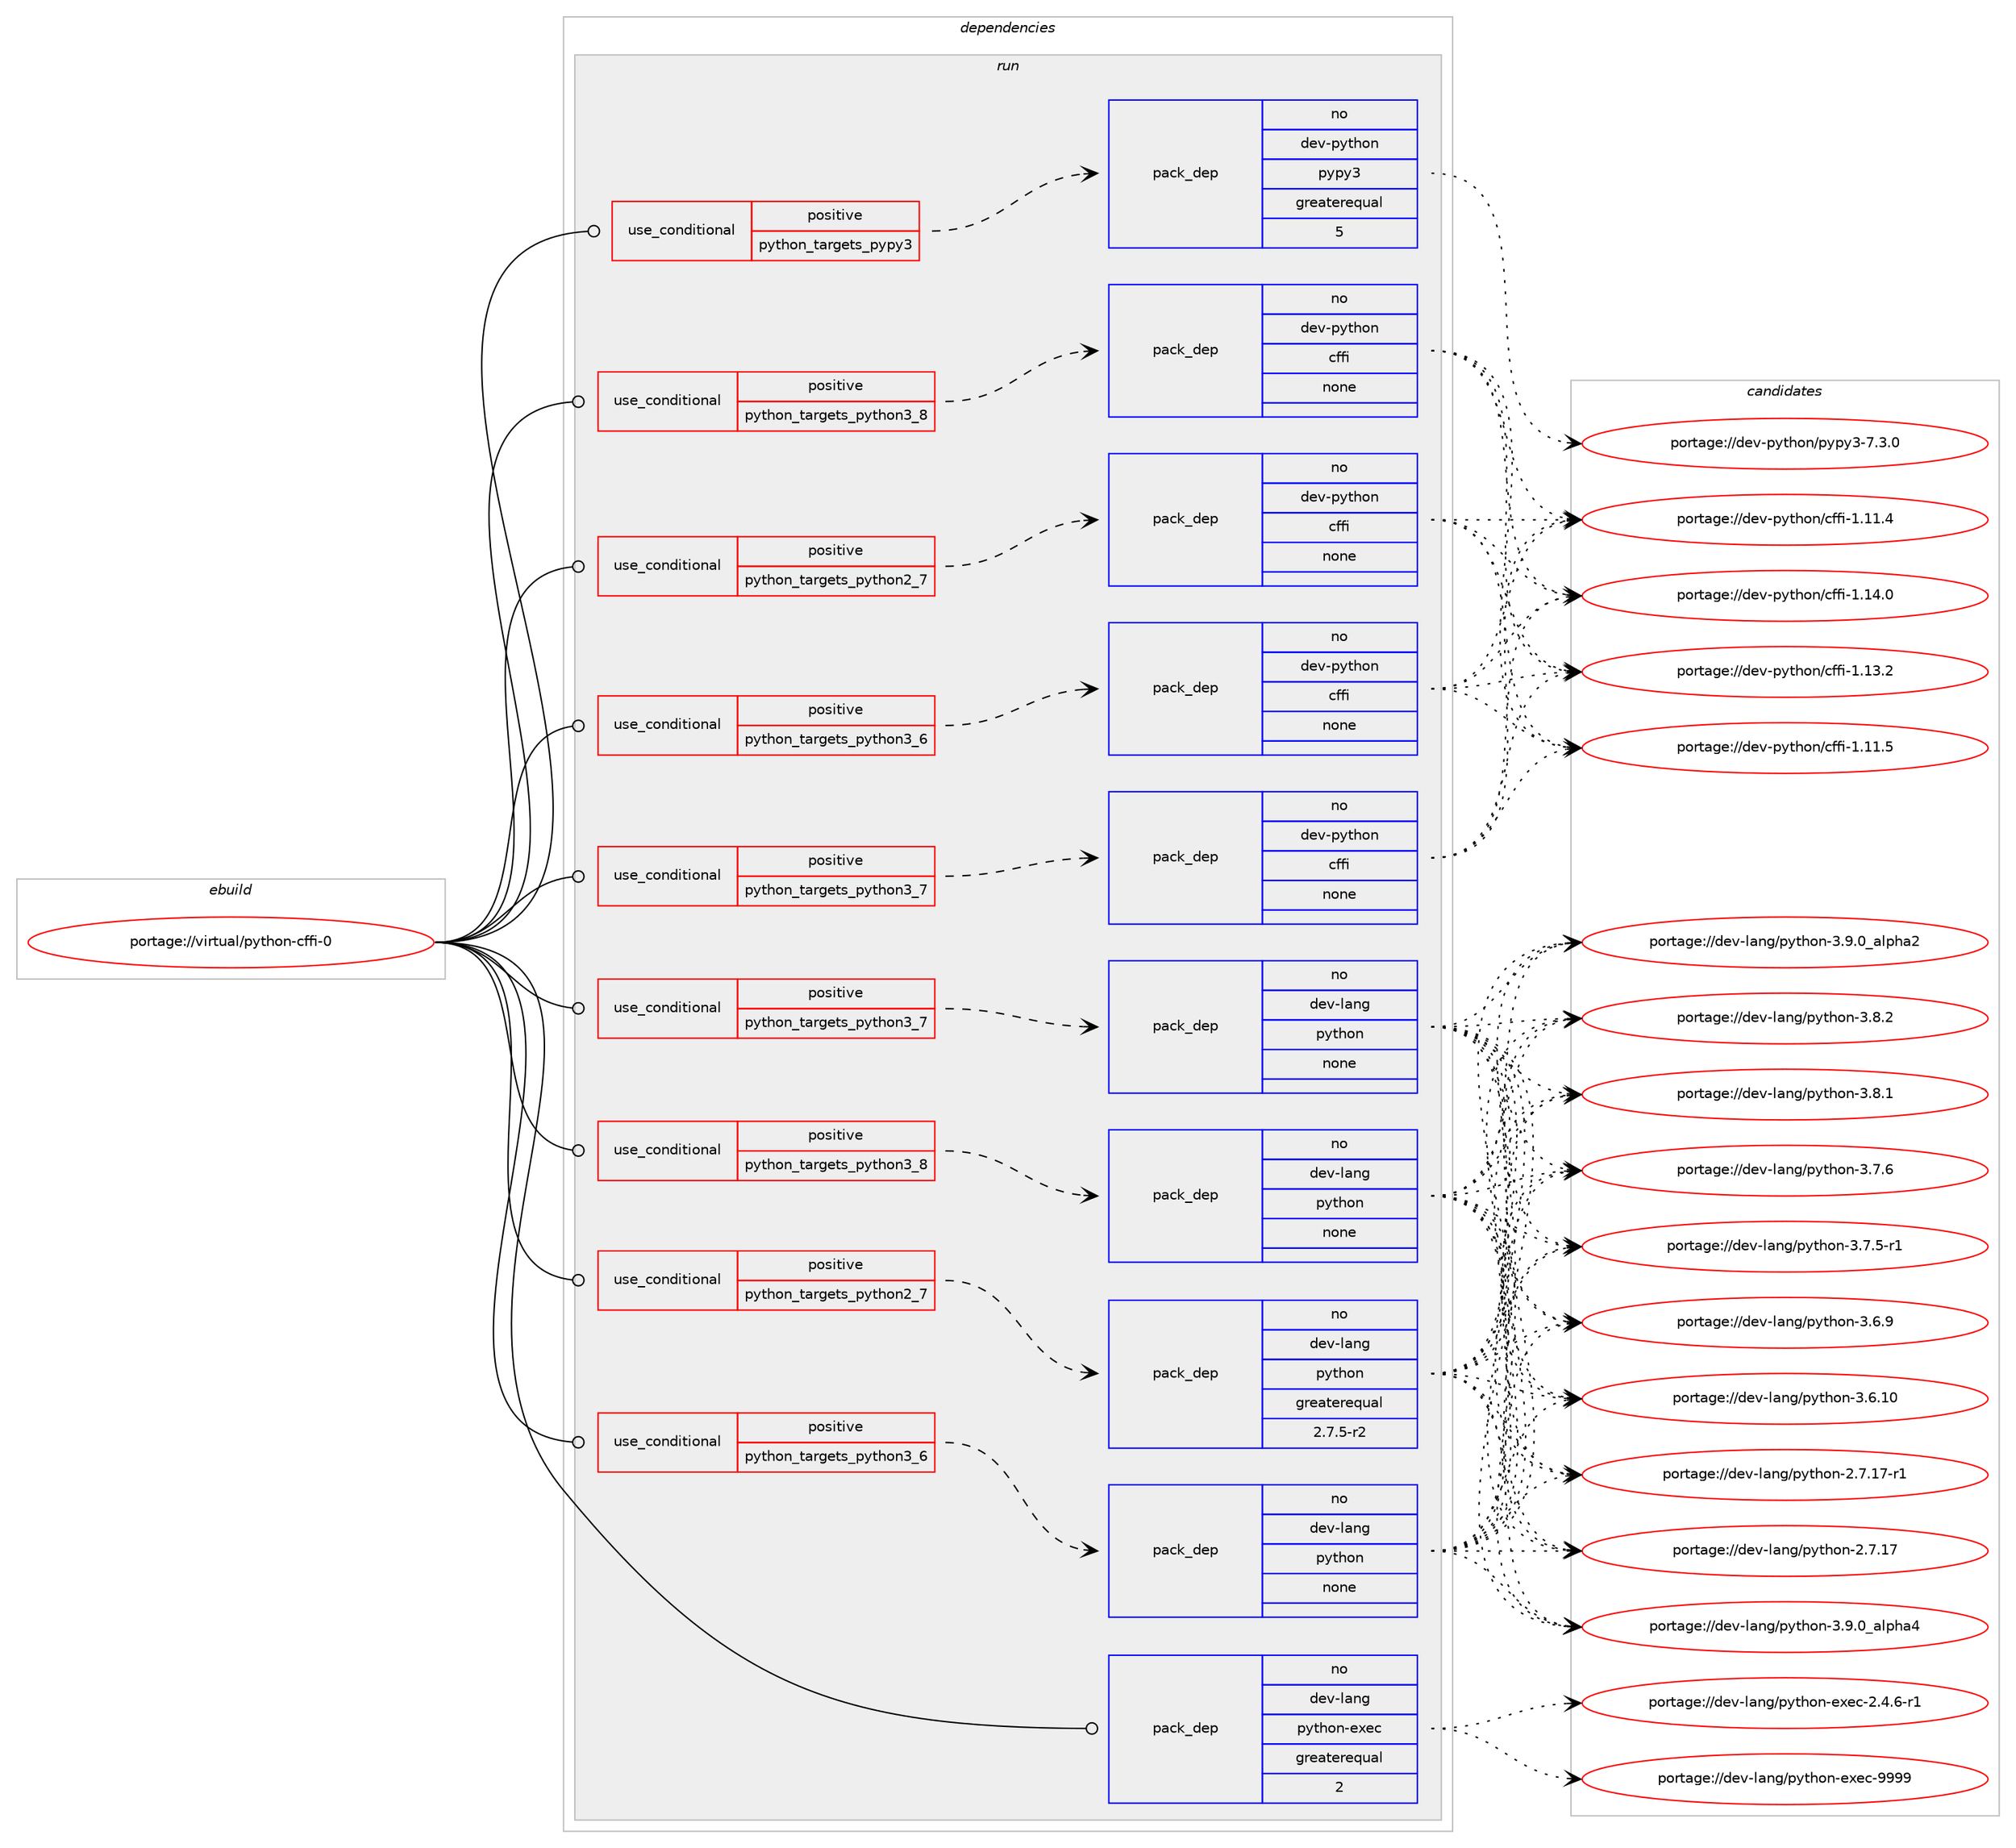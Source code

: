 digraph prolog {

# *************
# Graph options
# *************

newrank=true;
concentrate=true;
compound=true;
graph [rankdir=LR,fontname=Helvetica,fontsize=10,ranksep=1.5];#, ranksep=2.5, nodesep=0.2];
edge  [arrowhead=vee];
node  [fontname=Helvetica,fontsize=10];

# **********
# The ebuild
# **********

subgraph cluster_leftcol {
color=gray;
rank=same;
label=<<i>ebuild</i>>;
id [label="portage://virtual/python-cffi-0", color=red, width=4, href="../virtual/python-cffi-0.svg"];
}

# ****************
# The dependencies
# ****************

subgraph cluster_midcol {
color=gray;
label=<<i>dependencies</i>>;
subgraph cluster_compile {
fillcolor="#eeeeee";
style=filled;
label=<<i>compile</i>>;
}
subgraph cluster_compileandrun {
fillcolor="#eeeeee";
style=filled;
label=<<i>compile and run</i>>;
}
subgraph cluster_run {
fillcolor="#eeeeee";
style=filled;
label=<<i>run</i>>;
subgraph cond3891 {
dependency23540 [label=<<TABLE BORDER="0" CELLBORDER="1" CELLSPACING="0" CELLPADDING="4"><TR><TD ROWSPAN="3" CELLPADDING="10">use_conditional</TD></TR><TR><TD>positive</TD></TR><TR><TD>python_targets_pypy3</TD></TR></TABLE>>, shape=none, color=red];
subgraph pack19177 {
dependency23541 [label=<<TABLE BORDER="0" CELLBORDER="1" CELLSPACING="0" CELLPADDING="4" WIDTH="220"><TR><TD ROWSPAN="6" CELLPADDING="30">pack_dep</TD></TR><TR><TD WIDTH="110">no</TD></TR><TR><TD>dev-python</TD></TR><TR><TD>pypy3</TD></TR><TR><TD>greaterequal</TD></TR><TR><TD>5</TD></TR></TABLE>>, shape=none, color=blue];
}
dependency23540:e -> dependency23541:w [weight=20,style="dashed",arrowhead="vee"];
}
id:e -> dependency23540:w [weight=20,style="solid",arrowhead="odot"];
subgraph cond3892 {
dependency23542 [label=<<TABLE BORDER="0" CELLBORDER="1" CELLSPACING="0" CELLPADDING="4"><TR><TD ROWSPAN="3" CELLPADDING="10">use_conditional</TD></TR><TR><TD>positive</TD></TR><TR><TD>python_targets_python2_7</TD></TR></TABLE>>, shape=none, color=red];
subgraph pack19178 {
dependency23543 [label=<<TABLE BORDER="0" CELLBORDER="1" CELLSPACING="0" CELLPADDING="4" WIDTH="220"><TR><TD ROWSPAN="6" CELLPADDING="30">pack_dep</TD></TR><TR><TD WIDTH="110">no</TD></TR><TR><TD>dev-lang</TD></TR><TR><TD>python</TD></TR><TR><TD>greaterequal</TD></TR><TR><TD>2.7.5-r2</TD></TR></TABLE>>, shape=none, color=blue];
}
dependency23542:e -> dependency23543:w [weight=20,style="dashed",arrowhead="vee"];
}
id:e -> dependency23542:w [weight=20,style="solid",arrowhead="odot"];
subgraph cond3893 {
dependency23544 [label=<<TABLE BORDER="0" CELLBORDER="1" CELLSPACING="0" CELLPADDING="4"><TR><TD ROWSPAN="3" CELLPADDING="10">use_conditional</TD></TR><TR><TD>positive</TD></TR><TR><TD>python_targets_python2_7</TD></TR></TABLE>>, shape=none, color=red];
subgraph pack19179 {
dependency23545 [label=<<TABLE BORDER="0" CELLBORDER="1" CELLSPACING="0" CELLPADDING="4" WIDTH="220"><TR><TD ROWSPAN="6" CELLPADDING="30">pack_dep</TD></TR><TR><TD WIDTH="110">no</TD></TR><TR><TD>dev-python</TD></TR><TR><TD>cffi</TD></TR><TR><TD>none</TD></TR><TR><TD></TD></TR></TABLE>>, shape=none, color=blue];
}
dependency23544:e -> dependency23545:w [weight=20,style="dashed",arrowhead="vee"];
}
id:e -> dependency23544:w [weight=20,style="solid",arrowhead="odot"];
subgraph cond3894 {
dependency23546 [label=<<TABLE BORDER="0" CELLBORDER="1" CELLSPACING="0" CELLPADDING="4"><TR><TD ROWSPAN="3" CELLPADDING="10">use_conditional</TD></TR><TR><TD>positive</TD></TR><TR><TD>python_targets_python3_6</TD></TR></TABLE>>, shape=none, color=red];
subgraph pack19180 {
dependency23547 [label=<<TABLE BORDER="0" CELLBORDER="1" CELLSPACING="0" CELLPADDING="4" WIDTH="220"><TR><TD ROWSPAN="6" CELLPADDING="30">pack_dep</TD></TR><TR><TD WIDTH="110">no</TD></TR><TR><TD>dev-lang</TD></TR><TR><TD>python</TD></TR><TR><TD>none</TD></TR><TR><TD></TD></TR></TABLE>>, shape=none, color=blue];
}
dependency23546:e -> dependency23547:w [weight=20,style="dashed",arrowhead="vee"];
}
id:e -> dependency23546:w [weight=20,style="solid",arrowhead="odot"];
subgraph cond3895 {
dependency23548 [label=<<TABLE BORDER="0" CELLBORDER="1" CELLSPACING="0" CELLPADDING="4"><TR><TD ROWSPAN="3" CELLPADDING="10">use_conditional</TD></TR><TR><TD>positive</TD></TR><TR><TD>python_targets_python3_6</TD></TR></TABLE>>, shape=none, color=red];
subgraph pack19181 {
dependency23549 [label=<<TABLE BORDER="0" CELLBORDER="1" CELLSPACING="0" CELLPADDING="4" WIDTH="220"><TR><TD ROWSPAN="6" CELLPADDING="30">pack_dep</TD></TR><TR><TD WIDTH="110">no</TD></TR><TR><TD>dev-python</TD></TR><TR><TD>cffi</TD></TR><TR><TD>none</TD></TR><TR><TD></TD></TR></TABLE>>, shape=none, color=blue];
}
dependency23548:e -> dependency23549:w [weight=20,style="dashed",arrowhead="vee"];
}
id:e -> dependency23548:w [weight=20,style="solid",arrowhead="odot"];
subgraph cond3896 {
dependency23550 [label=<<TABLE BORDER="0" CELLBORDER="1" CELLSPACING="0" CELLPADDING="4"><TR><TD ROWSPAN="3" CELLPADDING="10">use_conditional</TD></TR><TR><TD>positive</TD></TR><TR><TD>python_targets_python3_7</TD></TR></TABLE>>, shape=none, color=red];
subgraph pack19182 {
dependency23551 [label=<<TABLE BORDER="0" CELLBORDER="1" CELLSPACING="0" CELLPADDING="4" WIDTH="220"><TR><TD ROWSPAN="6" CELLPADDING="30">pack_dep</TD></TR><TR><TD WIDTH="110">no</TD></TR><TR><TD>dev-lang</TD></TR><TR><TD>python</TD></TR><TR><TD>none</TD></TR><TR><TD></TD></TR></TABLE>>, shape=none, color=blue];
}
dependency23550:e -> dependency23551:w [weight=20,style="dashed",arrowhead="vee"];
}
id:e -> dependency23550:w [weight=20,style="solid",arrowhead="odot"];
subgraph cond3897 {
dependency23552 [label=<<TABLE BORDER="0" CELLBORDER="1" CELLSPACING="0" CELLPADDING="4"><TR><TD ROWSPAN="3" CELLPADDING="10">use_conditional</TD></TR><TR><TD>positive</TD></TR><TR><TD>python_targets_python3_7</TD></TR></TABLE>>, shape=none, color=red];
subgraph pack19183 {
dependency23553 [label=<<TABLE BORDER="0" CELLBORDER="1" CELLSPACING="0" CELLPADDING="4" WIDTH="220"><TR><TD ROWSPAN="6" CELLPADDING="30">pack_dep</TD></TR><TR><TD WIDTH="110">no</TD></TR><TR><TD>dev-python</TD></TR><TR><TD>cffi</TD></TR><TR><TD>none</TD></TR><TR><TD></TD></TR></TABLE>>, shape=none, color=blue];
}
dependency23552:e -> dependency23553:w [weight=20,style="dashed",arrowhead="vee"];
}
id:e -> dependency23552:w [weight=20,style="solid",arrowhead="odot"];
subgraph cond3898 {
dependency23554 [label=<<TABLE BORDER="0" CELLBORDER="1" CELLSPACING="0" CELLPADDING="4"><TR><TD ROWSPAN="3" CELLPADDING="10">use_conditional</TD></TR><TR><TD>positive</TD></TR><TR><TD>python_targets_python3_8</TD></TR></TABLE>>, shape=none, color=red];
subgraph pack19184 {
dependency23555 [label=<<TABLE BORDER="0" CELLBORDER="1" CELLSPACING="0" CELLPADDING="4" WIDTH="220"><TR><TD ROWSPAN="6" CELLPADDING="30">pack_dep</TD></TR><TR><TD WIDTH="110">no</TD></TR><TR><TD>dev-lang</TD></TR><TR><TD>python</TD></TR><TR><TD>none</TD></TR><TR><TD></TD></TR></TABLE>>, shape=none, color=blue];
}
dependency23554:e -> dependency23555:w [weight=20,style="dashed",arrowhead="vee"];
}
id:e -> dependency23554:w [weight=20,style="solid",arrowhead="odot"];
subgraph cond3899 {
dependency23556 [label=<<TABLE BORDER="0" CELLBORDER="1" CELLSPACING="0" CELLPADDING="4"><TR><TD ROWSPAN="3" CELLPADDING="10">use_conditional</TD></TR><TR><TD>positive</TD></TR><TR><TD>python_targets_python3_8</TD></TR></TABLE>>, shape=none, color=red];
subgraph pack19185 {
dependency23557 [label=<<TABLE BORDER="0" CELLBORDER="1" CELLSPACING="0" CELLPADDING="4" WIDTH="220"><TR><TD ROWSPAN="6" CELLPADDING="30">pack_dep</TD></TR><TR><TD WIDTH="110">no</TD></TR><TR><TD>dev-python</TD></TR><TR><TD>cffi</TD></TR><TR><TD>none</TD></TR><TR><TD></TD></TR></TABLE>>, shape=none, color=blue];
}
dependency23556:e -> dependency23557:w [weight=20,style="dashed",arrowhead="vee"];
}
id:e -> dependency23556:w [weight=20,style="solid",arrowhead="odot"];
subgraph pack19186 {
dependency23558 [label=<<TABLE BORDER="0" CELLBORDER="1" CELLSPACING="0" CELLPADDING="4" WIDTH="220"><TR><TD ROWSPAN="6" CELLPADDING="30">pack_dep</TD></TR><TR><TD WIDTH="110">no</TD></TR><TR><TD>dev-lang</TD></TR><TR><TD>python-exec</TD></TR><TR><TD>greaterequal</TD></TR><TR><TD>2</TD></TR></TABLE>>, shape=none, color=blue];
}
id:e -> dependency23558:w [weight=20,style="solid",arrowhead="odot"];
}
}

# **************
# The candidates
# **************

subgraph cluster_choices {
rank=same;
color=gray;
label=<<i>candidates</i>>;

subgraph choice19177 {
color=black;
nodesep=1;
choice100101118451121211161041111104711212111212151455546514648 [label="portage://dev-python/pypy3-7.3.0", color=red, width=4,href="../dev-python/pypy3-7.3.0.svg"];
dependency23541:e -> choice100101118451121211161041111104711212111212151455546514648:w [style=dotted,weight="100"];
}
subgraph choice19178 {
color=black;
nodesep=1;
choice10010111845108971101034711212111610411111045514657464895971081121049752 [label="portage://dev-lang/python-3.9.0_alpha4", color=red, width=4,href="../dev-lang/python-3.9.0_alpha4.svg"];
choice10010111845108971101034711212111610411111045514657464895971081121049750 [label="portage://dev-lang/python-3.9.0_alpha2", color=red, width=4,href="../dev-lang/python-3.9.0_alpha2.svg"];
choice100101118451089711010347112121116104111110455146564650 [label="portage://dev-lang/python-3.8.2", color=red, width=4,href="../dev-lang/python-3.8.2.svg"];
choice100101118451089711010347112121116104111110455146564649 [label="portage://dev-lang/python-3.8.1", color=red, width=4,href="../dev-lang/python-3.8.1.svg"];
choice100101118451089711010347112121116104111110455146554654 [label="portage://dev-lang/python-3.7.6", color=red, width=4,href="../dev-lang/python-3.7.6.svg"];
choice1001011184510897110103471121211161041111104551465546534511449 [label="portage://dev-lang/python-3.7.5-r1", color=red, width=4,href="../dev-lang/python-3.7.5-r1.svg"];
choice100101118451089711010347112121116104111110455146544657 [label="portage://dev-lang/python-3.6.9", color=red, width=4,href="../dev-lang/python-3.6.9.svg"];
choice10010111845108971101034711212111610411111045514654464948 [label="portage://dev-lang/python-3.6.10", color=red, width=4,href="../dev-lang/python-3.6.10.svg"];
choice100101118451089711010347112121116104111110455046554649554511449 [label="portage://dev-lang/python-2.7.17-r1", color=red, width=4,href="../dev-lang/python-2.7.17-r1.svg"];
choice10010111845108971101034711212111610411111045504655464955 [label="portage://dev-lang/python-2.7.17", color=red, width=4,href="../dev-lang/python-2.7.17.svg"];
dependency23543:e -> choice10010111845108971101034711212111610411111045514657464895971081121049752:w [style=dotted,weight="100"];
dependency23543:e -> choice10010111845108971101034711212111610411111045514657464895971081121049750:w [style=dotted,weight="100"];
dependency23543:e -> choice100101118451089711010347112121116104111110455146564650:w [style=dotted,weight="100"];
dependency23543:e -> choice100101118451089711010347112121116104111110455146564649:w [style=dotted,weight="100"];
dependency23543:e -> choice100101118451089711010347112121116104111110455146554654:w [style=dotted,weight="100"];
dependency23543:e -> choice1001011184510897110103471121211161041111104551465546534511449:w [style=dotted,weight="100"];
dependency23543:e -> choice100101118451089711010347112121116104111110455146544657:w [style=dotted,weight="100"];
dependency23543:e -> choice10010111845108971101034711212111610411111045514654464948:w [style=dotted,weight="100"];
dependency23543:e -> choice100101118451089711010347112121116104111110455046554649554511449:w [style=dotted,weight="100"];
dependency23543:e -> choice10010111845108971101034711212111610411111045504655464955:w [style=dotted,weight="100"];
}
subgraph choice19179 {
color=black;
nodesep=1;
choice10010111845112121116104111110479910210210545494649524648 [label="portage://dev-python/cffi-1.14.0", color=red, width=4,href="../dev-python/cffi-1.14.0.svg"];
choice10010111845112121116104111110479910210210545494649514650 [label="portage://dev-python/cffi-1.13.2", color=red, width=4,href="../dev-python/cffi-1.13.2.svg"];
choice10010111845112121116104111110479910210210545494649494653 [label="portage://dev-python/cffi-1.11.5", color=red, width=4,href="../dev-python/cffi-1.11.5.svg"];
choice10010111845112121116104111110479910210210545494649494652 [label="portage://dev-python/cffi-1.11.4", color=red, width=4,href="../dev-python/cffi-1.11.4.svg"];
dependency23545:e -> choice10010111845112121116104111110479910210210545494649524648:w [style=dotted,weight="100"];
dependency23545:e -> choice10010111845112121116104111110479910210210545494649514650:w [style=dotted,weight="100"];
dependency23545:e -> choice10010111845112121116104111110479910210210545494649494653:w [style=dotted,weight="100"];
dependency23545:e -> choice10010111845112121116104111110479910210210545494649494652:w [style=dotted,weight="100"];
}
subgraph choice19180 {
color=black;
nodesep=1;
choice10010111845108971101034711212111610411111045514657464895971081121049752 [label="portage://dev-lang/python-3.9.0_alpha4", color=red, width=4,href="../dev-lang/python-3.9.0_alpha4.svg"];
choice10010111845108971101034711212111610411111045514657464895971081121049750 [label="portage://dev-lang/python-3.9.0_alpha2", color=red, width=4,href="../dev-lang/python-3.9.0_alpha2.svg"];
choice100101118451089711010347112121116104111110455146564650 [label="portage://dev-lang/python-3.8.2", color=red, width=4,href="../dev-lang/python-3.8.2.svg"];
choice100101118451089711010347112121116104111110455146564649 [label="portage://dev-lang/python-3.8.1", color=red, width=4,href="../dev-lang/python-3.8.1.svg"];
choice100101118451089711010347112121116104111110455146554654 [label="portage://dev-lang/python-3.7.6", color=red, width=4,href="../dev-lang/python-3.7.6.svg"];
choice1001011184510897110103471121211161041111104551465546534511449 [label="portage://dev-lang/python-3.7.5-r1", color=red, width=4,href="../dev-lang/python-3.7.5-r1.svg"];
choice100101118451089711010347112121116104111110455146544657 [label="portage://dev-lang/python-3.6.9", color=red, width=4,href="../dev-lang/python-3.6.9.svg"];
choice10010111845108971101034711212111610411111045514654464948 [label="portage://dev-lang/python-3.6.10", color=red, width=4,href="../dev-lang/python-3.6.10.svg"];
choice100101118451089711010347112121116104111110455046554649554511449 [label="portage://dev-lang/python-2.7.17-r1", color=red, width=4,href="../dev-lang/python-2.7.17-r1.svg"];
choice10010111845108971101034711212111610411111045504655464955 [label="portage://dev-lang/python-2.7.17", color=red, width=4,href="../dev-lang/python-2.7.17.svg"];
dependency23547:e -> choice10010111845108971101034711212111610411111045514657464895971081121049752:w [style=dotted,weight="100"];
dependency23547:e -> choice10010111845108971101034711212111610411111045514657464895971081121049750:w [style=dotted,weight="100"];
dependency23547:e -> choice100101118451089711010347112121116104111110455146564650:w [style=dotted,weight="100"];
dependency23547:e -> choice100101118451089711010347112121116104111110455146564649:w [style=dotted,weight="100"];
dependency23547:e -> choice100101118451089711010347112121116104111110455146554654:w [style=dotted,weight="100"];
dependency23547:e -> choice1001011184510897110103471121211161041111104551465546534511449:w [style=dotted,weight="100"];
dependency23547:e -> choice100101118451089711010347112121116104111110455146544657:w [style=dotted,weight="100"];
dependency23547:e -> choice10010111845108971101034711212111610411111045514654464948:w [style=dotted,weight="100"];
dependency23547:e -> choice100101118451089711010347112121116104111110455046554649554511449:w [style=dotted,weight="100"];
dependency23547:e -> choice10010111845108971101034711212111610411111045504655464955:w [style=dotted,weight="100"];
}
subgraph choice19181 {
color=black;
nodesep=1;
choice10010111845112121116104111110479910210210545494649524648 [label="portage://dev-python/cffi-1.14.0", color=red, width=4,href="../dev-python/cffi-1.14.0.svg"];
choice10010111845112121116104111110479910210210545494649514650 [label="portage://dev-python/cffi-1.13.2", color=red, width=4,href="../dev-python/cffi-1.13.2.svg"];
choice10010111845112121116104111110479910210210545494649494653 [label="portage://dev-python/cffi-1.11.5", color=red, width=4,href="../dev-python/cffi-1.11.5.svg"];
choice10010111845112121116104111110479910210210545494649494652 [label="portage://dev-python/cffi-1.11.4", color=red, width=4,href="../dev-python/cffi-1.11.4.svg"];
dependency23549:e -> choice10010111845112121116104111110479910210210545494649524648:w [style=dotted,weight="100"];
dependency23549:e -> choice10010111845112121116104111110479910210210545494649514650:w [style=dotted,weight="100"];
dependency23549:e -> choice10010111845112121116104111110479910210210545494649494653:w [style=dotted,weight="100"];
dependency23549:e -> choice10010111845112121116104111110479910210210545494649494652:w [style=dotted,weight="100"];
}
subgraph choice19182 {
color=black;
nodesep=1;
choice10010111845108971101034711212111610411111045514657464895971081121049752 [label="portage://dev-lang/python-3.9.0_alpha4", color=red, width=4,href="../dev-lang/python-3.9.0_alpha4.svg"];
choice10010111845108971101034711212111610411111045514657464895971081121049750 [label="portage://dev-lang/python-3.9.0_alpha2", color=red, width=4,href="../dev-lang/python-3.9.0_alpha2.svg"];
choice100101118451089711010347112121116104111110455146564650 [label="portage://dev-lang/python-3.8.2", color=red, width=4,href="../dev-lang/python-3.8.2.svg"];
choice100101118451089711010347112121116104111110455146564649 [label="portage://dev-lang/python-3.8.1", color=red, width=4,href="../dev-lang/python-3.8.1.svg"];
choice100101118451089711010347112121116104111110455146554654 [label="portage://dev-lang/python-3.7.6", color=red, width=4,href="../dev-lang/python-3.7.6.svg"];
choice1001011184510897110103471121211161041111104551465546534511449 [label="portage://dev-lang/python-3.7.5-r1", color=red, width=4,href="../dev-lang/python-3.7.5-r1.svg"];
choice100101118451089711010347112121116104111110455146544657 [label="portage://dev-lang/python-3.6.9", color=red, width=4,href="../dev-lang/python-3.6.9.svg"];
choice10010111845108971101034711212111610411111045514654464948 [label="portage://dev-lang/python-3.6.10", color=red, width=4,href="../dev-lang/python-3.6.10.svg"];
choice100101118451089711010347112121116104111110455046554649554511449 [label="portage://dev-lang/python-2.7.17-r1", color=red, width=4,href="../dev-lang/python-2.7.17-r1.svg"];
choice10010111845108971101034711212111610411111045504655464955 [label="portage://dev-lang/python-2.7.17", color=red, width=4,href="../dev-lang/python-2.7.17.svg"];
dependency23551:e -> choice10010111845108971101034711212111610411111045514657464895971081121049752:w [style=dotted,weight="100"];
dependency23551:e -> choice10010111845108971101034711212111610411111045514657464895971081121049750:w [style=dotted,weight="100"];
dependency23551:e -> choice100101118451089711010347112121116104111110455146564650:w [style=dotted,weight="100"];
dependency23551:e -> choice100101118451089711010347112121116104111110455146564649:w [style=dotted,weight="100"];
dependency23551:e -> choice100101118451089711010347112121116104111110455146554654:w [style=dotted,weight="100"];
dependency23551:e -> choice1001011184510897110103471121211161041111104551465546534511449:w [style=dotted,weight="100"];
dependency23551:e -> choice100101118451089711010347112121116104111110455146544657:w [style=dotted,weight="100"];
dependency23551:e -> choice10010111845108971101034711212111610411111045514654464948:w [style=dotted,weight="100"];
dependency23551:e -> choice100101118451089711010347112121116104111110455046554649554511449:w [style=dotted,weight="100"];
dependency23551:e -> choice10010111845108971101034711212111610411111045504655464955:w [style=dotted,weight="100"];
}
subgraph choice19183 {
color=black;
nodesep=1;
choice10010111845112121116104111110479910210210545494649524648 [label="portage://dev-python/cffi-1.14.0", color=red, width=4,href="../dev-python/cffi-1.14.0.svg"];
choice10010111845112121116104111110479910210210545494649514650 [label="portage://dev-python/cffi-1.13.2", color=red, width=4,href="../dev-python/cffi-1.13.2.svg"];
choice10010111845112121116104111110479910210210545494649494653 [label="portage://dev-python/cffi-1.11.5", color=red, width=4,href="../dev-python/cffi-1.11.5.svg"];
choice10010111845112121116104111110479910210210545494649494652 [label="portage://dev-python/cffi-1.11.4", color=red, width=4,href="../dev-python/cffi-1.11.4.svg"];
dependency23553:e -> choice10010111845112121116104111110479910210210545494649524648:w [style=dotted,weight="100"];
dependency23553:e -> choice10010111845112121116104111110479910210210545494649514650:w [style=dotted,weight="100"];
dependency23553:e -> choice10010111845112121116104111110479910210210545494649494653:w [style=dotted,weight="100"];
dependency23553:e -> choice10010111845112121116104111110479910210210545494649494652:w [style=dotted,weight="100"];
}
subgraph choice19184 {
color=black;
nodesep=1;
choice10010111845108971101034711212111610411111045514657464895971081121049752 [label="portage://dev-lang/python-3.9.0_alpha4", color=red, width=4,href="../dev-lang/python-3.9.0_alpha4.svg"];
choice10010111845108971101034711212111610411111045514657464895971081121049750 [label="portage://dev-lang/python-3.9.0_alpha2", color=red, width=4,href="../dev-lang/python-3.9.0_alpha2.svg"];
choice100101118451089711010347112121116104111110455146564650 [label="portage://dev-lang/python-3.8.2", color=red, width=4,href="../dev-lang/python-3.8.2.svg"];
choice100101118451089711010347112121116104111110455146564649 [label="portage://dev-lang/python-3.8.1", color=red, width=4,href="../dev-lang/python-3.8.1.svg"];
choice100101118451089711010347112121116104111110455146554654 [label="portage://dev-lang/python-3.7.6", color=red, width=4,href="../dev-lang/python-3.7.6.svg"];
choice1001011184510897110103471121211161041111104551465546534511449 [label="portage://dev-lang/python-3.7.5-r1", color=red, width=4,href="../dev-lang/python-3.7.5-r1.svg"];
choice100101118451089711010347112121116104111110455146544657 [label="portage://dev-lang/python-3.6.9", color=red, width=4,href="../dev-lang/python-3.6.9.svg"];
choice10010111845108971101034711212111610411111045514654464948 [label="portage://dev-lang/python-3.6.10", color=red, width=4,href="../dev-lang/python-3.6.10.svg"];
choice100101118451089711010347112121116104111110455046554649554511449 [label="portage://dev-lang/python-2.7.17-r1", color=red, width=4,href="../dev-lang/python-2.7.17-r1.svg"];
choice10010111845108971101034711212111610411111045504655464955 [label="portage://dev-lang/python-2.7.17", color=red, width=4,href="../dev-lang/python-2.7.17.svg"];
dependency23555:e -> choice10010111845108971101034711212111610411111045514657464895971081121049752:w [style=dotted,weight="100"];
dependency23555:e -> choice10010111845108971101034711212111610411111045514657464895971081121049750:w [style=dotted,weight="100"];
dependency23555:e -> choice100101118451089711010347112121116104111110455146564650:w [style=dotted,weight="100"];
dependency23555:e -> choice100101118451089711010347112121116104111110455146564649:w [style=dotted,weight="100"];
dependency23555:e -> choice100101118451089711010347112121116104111110455146554654:w [style=dotted,weight="100"];
dependency23555:e -> choice1001011184510897110103471121211161041111104551465546534511449:w [style=dotted,weight="100"];
dependency23555:e -> choice100101118451089711010347112121116104111110455146544657:w [style=dotted,weight="100"];
dependency23555:e -> choice10010111845108971101034711212111610411111045514654464948:w [style=dotted,weight="100"];
dependency23555:e -> choice100101118451089711010347112121116104111110455046554649554511449:w [style=dotted,weight="100"];
dependency23555:e -> choice10010111845108971101034711212111610411111045504655464955:w [style=dotted,weight="100"];
}
subgraph choice19185 {
color=black;
nodesep=1;
choice10010111845112121116104111110479910210210545494649524648 [label="portage://dev-python/cffi-1.14.0", color=red, width=4,href="../dev-python/cffi-1.14.0.svg"];
choice10010111845112121116104111110479910210210545494649514650 [label="portage://dev-python/cffi-1.13.2", color=red, width=4,href="../dev-python/cffi-1.13.2.svg"];
choice10010111845112121116104111110479910210210545494649494653 [label="portage://dev-python/cffi-1.11.5", color=red, width=4,href="../dev-python/cffi-1.11.5.svg"];
choice10010111845112121116104111110479910210210545494649494652 [label="portage://dev-python/cffi-1.11.4", color=red, width=4,href="../dev-python/cffi-1.11.4.svg"];
dependency23557:e -> choice10010111845112121116104111110479910210210545494649524648:w [style=dotted,weight="100"];
dependency23557:e -> choice10010111845112121116104111110479910210210545494649514650:w [style=dotted,weight="100"];
dependency23557:e -> choice10010111845112121116104111110479910210210545494649494653:w [style=dotted,weight="100"];
dependency23557:e -> choice10010111845112121116104111110479910210210545494649494652:w [style=dotted,weight="100"];
}
subgraph choice19186 {
color=black;
nodesep=1;
choice10010111845108971101034711212111610411111045101120101994557575757 [label="portage://dev-lang/python-exec-9999", color=red, width=4,href="../dev-lang/python-exec-9999.svg"];
choice10010111845108971101034711212111610411111045101120101994550465246544511449 [label="portage://dev-lang/python-exec-2.4.6-r1", color=red, width=4,href="../dev-lang/python-exec-2.4.6-r1.svg"];
dependency23558:e -> choice10010111845108971101034711212111610411111045101120101994557575757:w [style=dotted,weight="100"];
dependency23558:e -> choice10010111845108971101034711212111610411111045101120101994550465246544511449:w [style=dotted,weight="100"];
}
}

}

